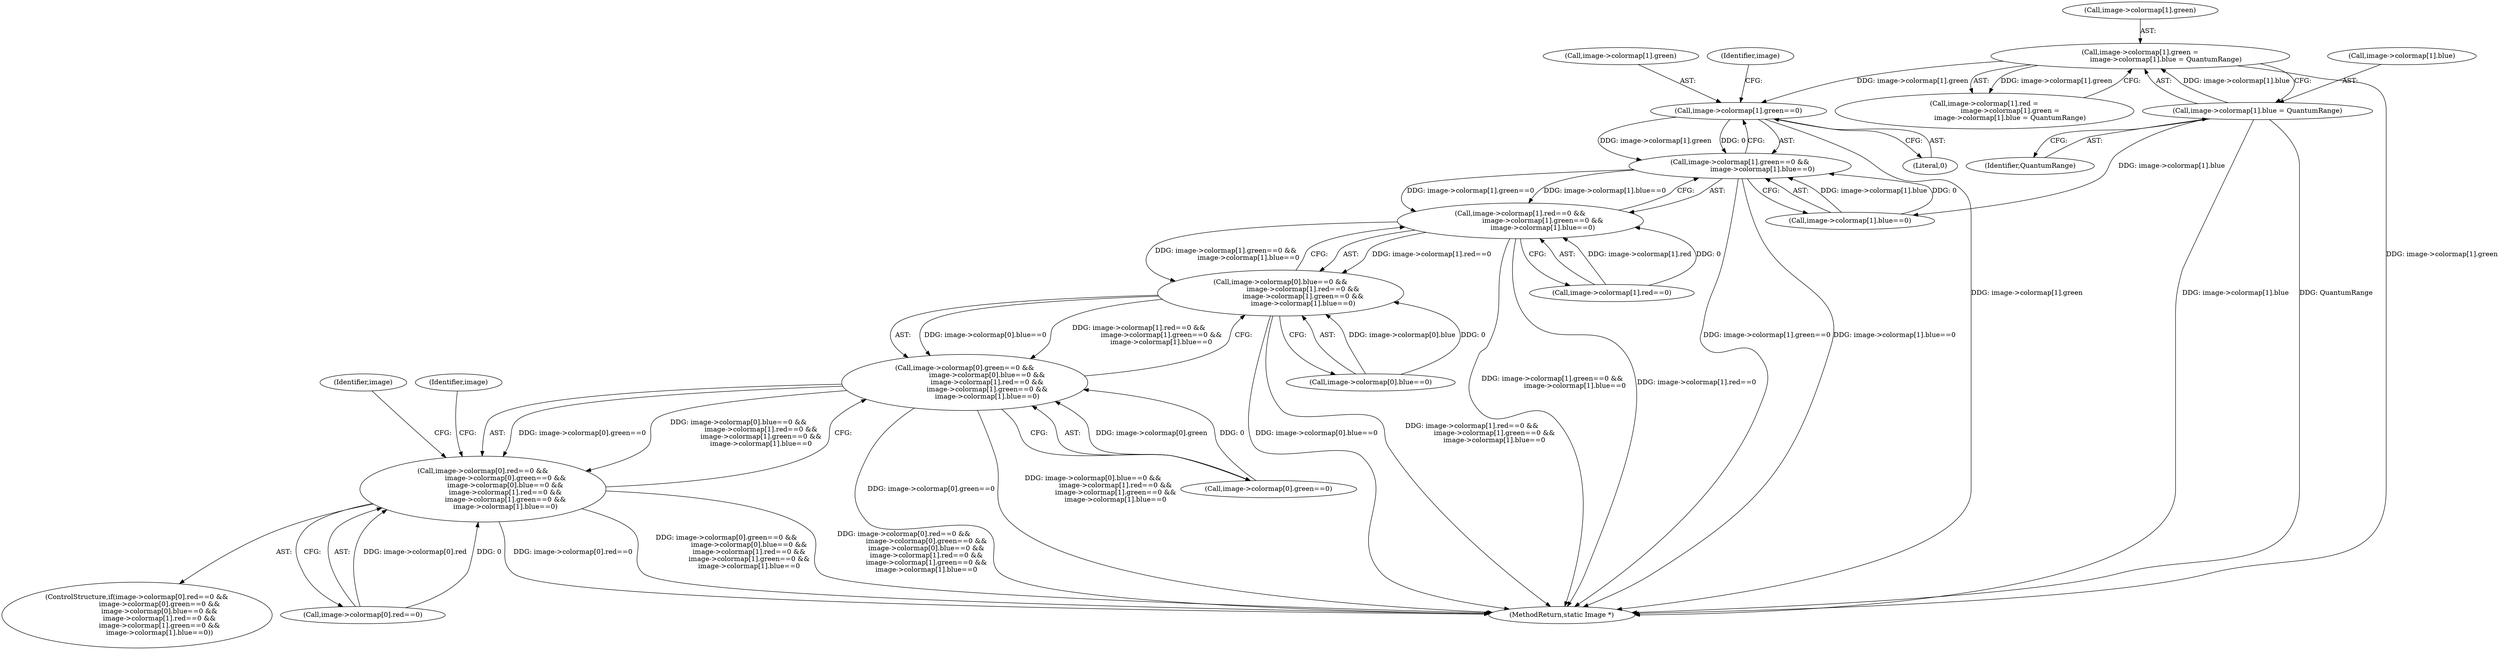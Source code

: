 digraph "0_ImageMagick_4eae304e773bad8a876c3c26fdffac24d4253ae4@array" {
"1001004" [label="(Call,image->colormap[1].green==0)"];
"1001031" [label="(Call,image->colormap[1].green =\n                        image->colormap[1].blue = QuantumRange)"];
"1001039" [label="(Call,image->colormap[1].blue = QuantumRange)"];
"1001003" [label="(Call,image->colormap[1].green==0 &&\n                     image->colormap[1].blue==0)"];
"1000993" [label="(Call,image->colormap[1].red==0 &&\n                     image->colormap[1].green==0 &&\n                     image->colormap[1].blue==0)"];
"1000983" [label="(Call,image->colormap[0].blue==0 &&\n                     image->colormap[1].red==0 &&\n                     image->colormap[1].green==0 &&\n                     image->colormap[1].blue==0)"];
"1000973" [label="(Call,image->colormap[0].green==0 &&\n                     image->colormap[0].blue==0 &&\n                     image->colormap[1].red==0 &&\n                     image->colormap[1].green==0 &&\n                     image->colormap[1].blue==0)"];
"1000963" [label="(Call,image->colormap[0].red==0 &&\n                     image->colormap[0].green==0 &&\n                     image->colormap[0].blue==0 &&\n                     image->colormap[1].red==0 &&\n                     image->colormap[1].green==0 &&\n                     image->colormap[1].blue==0)"];
"1001005" [label="(Call,image->colormap[1].green)"];
"1000994" [label="(Call,image->colormap[1].red==0)"];
"1000993" [label="(Call,image->colormap[1].red==0 &&\n                     image->colormap[1].green==0 &&\n                     image->colormap[1].blue==0)"];
"1001017" [label="(Identifier,image)"];
"1000984" [label="(Call,image->colormap[0].blue==0)"];
"1000963" [label="(Call,image->colormap[0].red==0 &&\n                     image->colormap[0].green==0 &&\n                     image->colormap[0].blue==0 &&\n                     image->colormap[1].red==0 &&\n                     image->colormap[1].green==0 &&\n                     image->colormap[1].blue==0)"];
"1000983" [label="(Call,image->colormap[0].blue==0 &&\n                     image->colormap[1].red==0 &&\n                     image->colormap[1].green==0 &&\n                     image->colormap[1].blue==0)"];
"1000964" [label="(Call,image->colormap[0].red==0)"];
"1001003" [label="(Call,image->colormap[1].green==0 &&\n                     image->colormap[1].blue==0)"];
"1001012" [label="(Literal,0)"];
"1000973" [label="(Call,image->colormap[0].green==0 &&\n                     image->colormap[0].blue==0 &&\n                     image->colormap[1].red==0 &&\n                     image->colormap[1].green==0 &&\n                     image->colormap[1].blue==0)"];
"1001004" [label="(Call,image->colormap[1].green==0)"];
"1001027" [label="(Identifier,image)"];
"1001047" [label="(Identifier,QuantumRange)"];
"1001013" [label="(Call,image->colormap[1].blue==0)"];
"1000974" [label="(Call,image->colormap[0].green==0)"];
"1001039" [label="(Call,image->colormap[1].blue = QuantumRange)"];
"1000962" [label="(ControlStructure,if(image->colormap[0].red==0 &&\n                     image->colormap[0].green==0 &&\n                     image->colormap[0].blue==0 &&\n                     image->colormap[1].red==0 &&\n                     image->colormap[1].green==0 &&\n                     image->colormap[1].blue==0))"];
"1001031" [label="(Call,image->colormap[1].green =\n                        image->colormap[1].blue = QuantumRange)"];
"1001051" [label="(Identifier,image)"];
"1001040" [label="(Call,image->colormap[1].blue)"];
"1001032" [label="(Call,image->colormap[1].green)"];
"1001954" [label="(MethodReturn,static Image *)"];
"1001023" [label="(Call,image->colormap[1].red =\n                        image->colormap[1].green =\n                        image->colormap[1].blue = QuantumRange)"];
"1001004" -> "1001003"  [label="AST: "];
"1001004" -> "1001012"  [label="CFG: "];
"1001005" -> "1001004"  [label="AST: "];
"1001012" -> "1001004"  [label="AST: "];
"1001017" -> "1001004"  [label="CFG: "];
"1001003" -> "1001004"  [label="CFG: "];
"1001004" -> "1001954"  [label="DDG: image->colormap[1].green"];
"1001004" -> "1001003"  [label="DDG: image->colormap[1].green"];
"1001004" -> "1001003"  [label="DDG: 0"];
"1001031" -> "1001004"  [label="DDG: image->colormap[1].green"];
"1001031" -> "1001023"  [label="AST: "];
"1001031" -> "1001039"  [label="CFG: "];
"1001032" -> "1001031"  [label="AST: "];
"1001039" -> "1001031"  [label="AST: "];
"1001023" -> "1001031"  [label="CFG: "];
"1001031" -> "1001954"  [label="DDG: image->colormap[1].green"];
"1001031" -> "1001023"  [label="DDG: image->colormap[1].green"];
"1001039" -> "1001031"  [label="DDG: image->colormap[1].blue"];
"1001039" -> "1001047"  [label="CFG: "];
"1001040" -> "1001039"  [label="AST: "];
"1001047" -> "1001039"  [label="AST: "];
"1001039" -> "1001954"  [label="DDG: image->colormap[1].blue"];
"1001039" -> "1001954"  [label="DDG: QuantumRange"];
"1001039" -> "1001013"  [label="DDG: image->colormap[1].blue"];
"1001003" -> "1000993"  [label="AST: "];
"1001003" -> "1001013"  [label="CFG: "];
"1001013" -> "1001003"  [label="AST: "];
"1000993" -> "1001003"  [label="CFG: "];
"1001003" -> "1001954"  [label="DDG: image->colormap[1].green==0"];
"1001003" -> "1001954"  [label="DDG: image->colormap[1].blue==0"];
"1001003" -> "1000993"  [label="DDG: image->colormap[1].green==0"];
"1001003" -> "1000993"  [label="DDG: image->colormap[1].blue==0"];
"1001013" -> "1001003"  [label="DDG: image->colormap[1].blue"];
"1001013" -> "1001003"  [label="DDG: 0"];
"1000993" -> "1000983"  [label="AST: "];
"1000993" -> "1000994"  [label="CFG: "];
"1000994" -> "1000993"  [label="AST: "];
"1000983" -> "1000993"  [label="CFG: "];
"1000993" -> "1001954"  [label="DDG: image->colormap[1].green==0 &&\n                     image->colormap[1].blue==0"];
"1000993" -> "1001954"  [label="DDG: image->colormap[1].red==0"];
"1000993" -> "1000983"  [label="DDG: image->colormap[1].red==0"];
"1000993" -> "1000983"  [label="DDG: image->colormap[1].green==0 &&\n                     image->colormap[1].blue==0"];
"1000994" -> "1000993"  [label="DDG: image->colormap[1].red"];
"1000994" -> "1000993"  [label="DDG: 0"];
"1000983" -> "1000973"  [label="AST: "];
"1000983" -> "1000984"  [label="CFG: "];
"1000984" -> "1000983"  [label="AST: "];
"1000973" -> "1000983"  [label="CFG: "];
"1000983" -> "1001954"  [label="DDG: image->colormap[0].blue==0"];
"1000983" -> "1001954"  [label="DDG: image->colormap[1].red==0 &&\n                     image->colormap[1].green==0 &&\n                     image->colormap[1].blue==0"];
"1000983" -> "1000973"  [label="DDG: image->colormap[0].blue==0"];
"1000983" -> "1000973"  [label="DDG: image->colormap[1].red==0 &&\n                     image->colormap[1].green==0 &&\n                     image->colormap[1].blue==0"];
"1000984" -> "1000983"  [label="DDG: image->colormap[0].blue"];
"1000984" -> "1000983"  [label="DDG: 0"];
"1000973" -> "1000963"  [label="AST: "];
"1000973" -> "1000974"  [label="CFG: "];
"1000974" -> "1000973"  [label="AST: "];
"1000963" -> "1000973"  [label="CFG: "];
"1000973" -> "1001954"  [label="DDG: image->colormap[0].green==0"];
"1000973" -> "1001954"  [label="DDG: image->colormap[0].blue==0 &&\n                     image->colormap[1].red==0 &&\n                     image->colormap[1].green==0 &&\n                     image->colormap[1].blue==0"];
"1000973" -> "1000963"  [label="DDG: image->colormap[0].green==0"];
"1000973" -> "1000963"  [label="DDG: image->colormap[0].blue==0 &&\n                     image->colormap[1].red==0 &&\n                     image->colormap[1].green==0 &&\n                     image->colormap[1].blue==0"];
"1000974" -> "1000973"  [label="DDG: image->colormap[0].green"];
"1000974" -> "1000973"  [label="DDG: 0"];
"1000963" -> "1000962"  [label="AST: "];
"1000963" -> "1000964"  [label="CFG: "];
"1000964" -> "1000963"  [label="AST: "];
"1001027" -> "1000963"  [label="CFG: "];
"1001051" -> "1000963"  [label="CFG: "];
"1000963" -> "1001954"  [label="DDG: image->colormap[0].red==0"];
"1000963" -> "1001954"  [label="DDG: image->colormap[0].green==0 &&\n                     image->colormap[0].blue==0 &&\n                     image->colormap[1].red==0 &&\n                     image->colormap[1].green==0 &&\n                     image->colormap[1].blue==0"];
"1000963" -> "1001954"  [label="DDG: image->colormap[0].red==0 &&\n                     image->colormap[0].green==0 &&\n                     image->colormap[0].blue==0 &&\n                     image->colormap[1].red==0 &&\n                     image->colormap[1].green==0 &&\n                     image->colormap[1].blue==0"];
"1000964" -> "1000963"  [label="DDG: image->colormap[0].red"];
"1000964" -> "1000963"  [label="DDG: 0"];
}
